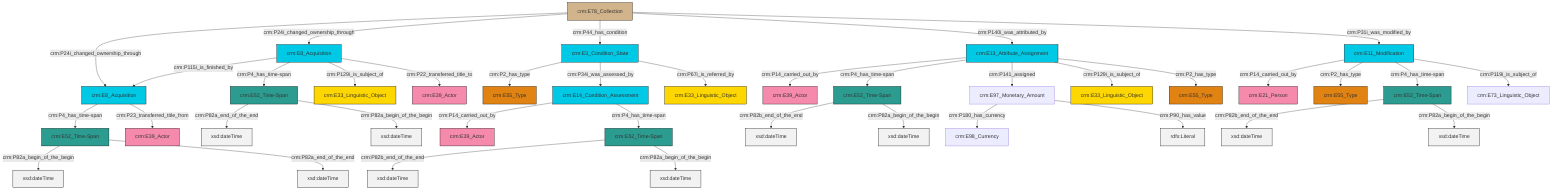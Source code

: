 graph TD
classDef Literal fill:#f2f2f2,stroke:#000000;
classDef CRM_Entity fill:#FFFFFF,stroke:#000000;
classDef Temporal_Entity fill:#00C9E6, stroke:#000000;
classDef Type fill:#E18312, stroke:#000000;
classDef Time-Span fill:#2C9C91, stroke:#000000;
classDef Appellation fill:#FFEB7F, stroke:#000000;
classDef Place fill:#008836, stroke:#000000;
classDef Persistent_Item fill:#B266B2, stroke:#000000;
classDef Conceptual_Object fill:#FFD700, stroke:#000000;
classDef Physical_Thing fill:#D2B48C, stroke:#000000;
classDef Actor fill:#f58aad, stroke:#000000;
classDef PC_Classes fill:#4ce600, stroke:#000000;
classDef Multi fill:#cccccc,stroke:#000000;

2["crm:E97_Monetary_Amount"]:::Default -->|crm:P180_has_currency| 3["crm:E98_Currency"]:::Default
4["crm:E8_Acquisition"]:::Temporal_Entity -->|crm:P115i_is_finished_by| 5["crm:E8_Acquisition"]:::Temporal_Entity
6["crm:E13_Attribute_Assignment"]:::Temporal_Entity -->|crm:P14_carried_out_by| 7["crm:E39_Actor"]:::Actor
4["crm:E8_Acquisition"]:::Temporal_Entity -->|crm:P4_has_time-span| 12["crm:E52_Time-Span"]:::Time-Span
15["crm:E52_Time-Span"]:::Time-Span -->|crm:P82b_end_of_the_end| 16[xsd:dateTime]:::Literal
17["crm:E11_Modification"]:::Temporal_Entity -->|crm:P14_carried_out_by| 18["crm:E21_Person"]:::Actor
4["crm:E8_Acquisition"]:::Temporal_Entity -->|crm:P129i_is_subject_of| 20["crm:E33_Linguistic_Object"]:::Conceptual_Object
21["crm:E3_Condition_State"]:::Temporal_Entity -->|crm:P2_has_type| 22["crm:E55_Type"]:::Type
8["crm:E78_Collection"]:::Physical_Thing -->|crm:P24i_changed_ownership_through| 5["crm:E8_Acquisition"]:::Temporal_Entity
10["crm:E14_Condition_Assessment"]:::Temporal_Entity -->|crm:P14_carried_out_by| 23["crm:E39_Actor"]:::Actor
17["crm:E11_Modification"]:::Temporal_Entity -->|crm:P2_has_type| 24["crm:E55_Type"]:::Type
21["crm:E3_Condition_State"]:::Temporal_Entity -->|crm:P34i_was_assessed_by| 10["crm:E14_Condition_Assessment"]:::Temporal_Entity
13["crm:E52_Time-Span"]:::Time-Span -->|crm:P82b_end_of_the_end| 25[xsd:dateTime]:::Literal
8["crm:E78_Collection"]:::Physical_Thing -->|crm:P24i_changed_ownership_through| 4["crm:E8_Acquisition"]:::Temporal_Entity
6["crm:E13_Attribute_Assignment"]:::Temporal_Entity -->|crm:P4_has_time-span| 15["crm:E52_Time-Span"]:::Time-Span
12["crm:E52_Time-Span"]:::Time-Span -->|crm:P82a_end_of_the_end| 31[xsd:dateTime]:::Literal
17["crm:E11_Modification"]:::Temporal_Entity -->|crm:P4_has_time-span| 37["crm:E52_Time-Span"]:::Time-Span
2["crm:E97_Monetary_Amount"]:::Default -->|crm:P90_has_value| 38[rdfs:Literal]:::Literal
15["crm:E52_Time-Span"]:::Time-Span -->|crm:P82a_begin_of_the_begin| 39[xsd:dateTime]:::Literal
4["crm:E8_Acquisition"]:::Temporal_Entity -->|crm:P22_transferred_title_to| 42["crm:E39_Actor"]:::Actor
8["crm:E78_Collection"]:::Physical_Thing -->|crm:P44_has_condition| 21["crm:E3_Condition_State"]:::Temporal_Entity
5["crm:E8_Acquisition"]:::Temporal_Entity -->|crm:P4_has_time-span| 0["crm:E52_Time-Span"]:::Time-Span
6["crm:E13_Attribute_Assignment"]:::Temporal_Entity -->|crm:P141_assigned| 2["crm:E97_Monetary_Amount"]:::Default
37["crm:E52_Time-Span"]:::Time-Span -->|crm:P82b_end_of_the_end| 49[xsd:dateTime]:::Literal
12["crm:E52_Time-Span"]:::Time-Span -->|crm:P82a_begin_of_the_begin| 50[xsd:dateTime]:::Literal
10["crm:E14_Condition_Assessment"]:::Temporal_Entity -->|crm:P4_has_time-span| 13["crm:E52_Time-Span"]:::Time-Span
13["crm:E52_Time-Span"]:::Time-Span -->|crm:P82a_begin_of_the_begin| 54[xsd:dateTime]:::Literal
8["crm:E78_Collection"]:::Physical_Thing -->|crm:P140i_was_attributed_by| 6["crm:E13_Attribute_Assignment"]:::Temporal_Entity
6["crm:E13_Attribute_Assignment"]:::Temporal_Entity -->|crm:P129i_is_subject_of| 56["crm:E33_Linguistic_Object"]:::Conceptual_Object
6["crm:E13_Attribute_Assignment"]:::Temporal_Entity -->|crm:P2_has_type| 44["crm:E55_Type"]:::Type
21["crm:E3_Condition_State"]:::Temporal_Entity -->|crm:P67i_is_referred_by| 34["crm:E33_Linguistic_Object"]:::Conceptual_Object
0["crm:E52_Time-Span"]:::Time-Span -->|crm:P82a_begin_of_the_begin| 58[xsd:dateTime]:::Literal
37["crm:E52_Time-Span"]:::Time-Span -->|crm:P82a_begin_of_the_begin| 60[xsd:dateTime]:::Literal
0["crm:E52_Time-Span"]:::Time-Span -->|crm:P82a_end_of_the_end| 61[xsd:dateTime]:::Literal
5["crm:E8_Acquisition"]:::Temporal_Entity -->|crm:P23_transferred_title_from| 28["crm:E39_Actor"]:::Actor
17["crm:E11_Modification"]:::Temporal_Entity -->|crm:P119i_is_subject_of| 47["crm:E73_Linguistic_Object"]:::Default
8["crm:E78_Collection"]:::Physical_Thing -->|crm:P31i_was_modified_by| 17["crm:E11_Modification"]:::Temporal_Entity